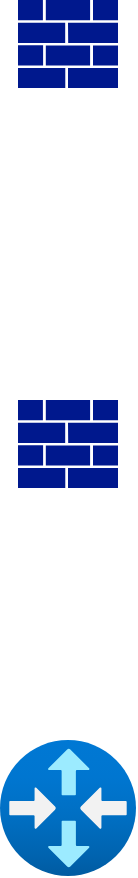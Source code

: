 <mxfile version="24.3.1" type="github">
  <diagram name="Página-1" id="w2JGxfwK3_4Co9fJS01Z">
    <mxGraphModel dx="1429" dy="903" grid="1" gridSize="10" guides="1" tooltips="1" connect="1" arrows="1" fold="1" page="1" pageScale="1" pageWidth="827" pageHeight="1169" math="0" shadow="0">
      <root>
        <mxCell id="0" />
        <mxCell id="1" parent="0" />
        <mxCell id="ZgDF1Zh-EmiNUFqbCzEF-2" value="" style="image;aspect=fixed;html=1;points=[];align=center;fontSize=12;image=img/lib/azure2/networking/Virtual_Router.svg;" vertex="1" parent="1">
          <mxGeometry x="231" y="510" width="68" height="68" as="geometry" />
        </mxCell>
        <mxCell id="ZgDF1Zh-EmiNUFqbCzEF-3" value="" style="sketch=0;aspect=fixed;pointerEvents=1;shadow=0;dashed=0;html=1;strokeColor=none;labelPosition=center;verticalLabelPosition=bottom;verticalAlign=top;align=center;fillColor=#00188D;shape=mxgraph.mscae.enterprise.firewall" vertex="1" parent="1">
          <mxGeometry x="240" y="340" width="50" height="44" as="geometry" />
        </mxCell>
        <mxCell id="ZgDF1Zh-EmiNUFqbCzEF-4" value="" style="sketch=0;aspect=fixed;pointerEvents=1;shadow=0;dashed=0;html=1;strokeColor=none;labelPosition=center;verticalLabelPosition=bottom;verticalAlign=top;align=center;fillColor=#00188D;shape=mxgraph.mscae.enterprise.firewall" vertex="1" parent="1">
          <mxGeometry x="240" y="140" width="50" height="44" as="geometry" />
        </mxCell>
      </root>
    </mxGraphModel>
  </diagram>
</mxfile>
